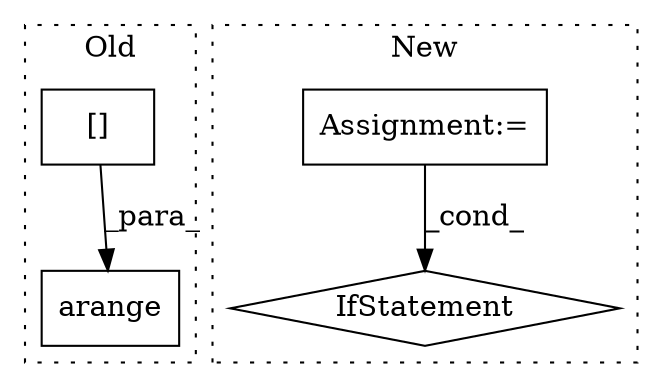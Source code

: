digraph G {
subgraph cluster0 {
1 [label="arange" a="32" s="1060,1079" l="7,1" shape="box"];
4 [label="[]" a="2" s="1067,1078" l="10,1" shape="box"];
label = "Old";
style="dotted";
}
subgraph cluster1 {
2 [label="IfStatement" a="25" s="904,921" l="10,2" shape="diamond"];
3 [label="Assignment:=" a="7" s="821,894" l="53,2" shape="box"];
label = "New";
style="dotted";
}
3 -> 2 [label="_cond_"];
4 -> 1 [label="_para_"];
}